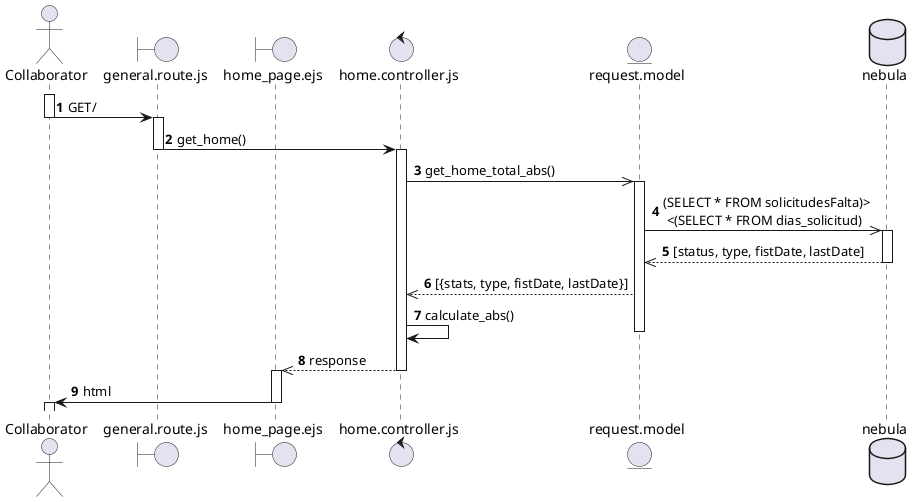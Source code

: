 @startuml Prueba
autonumber
actor Collaborator
boundary general.route.js as gRoutes
boundary home_page.ejs as homeView
control home.controller.js as homeController
entity request.model as absModel
database nebula as neb

activate Collaborator
Collaborator -> gRoutes : GET/
deactivate Collaborator

activate gRoutes
gRoutes -> homeController: get_home()
deactivate gRoutes

activate homeController
homeController ->> absModel: get_home_total_abs()

activate absModel
absModel ->> neb: (SELECT * FROM solicitudesFalta)>\n <(SELECT * FROM dias_solicitud)

activate neb
neb-->> absModel: [status, type, fistDate, lastDate]
deactivate neb

absModel -->> homeController: [{stats, type, fistDate, lastDate}]
homeController -> homeController: calculate_abs()
deactivate absModel

homeController -->> homeView: response

deactivate homeController



activate homeView
homeView -> Collaborator: html
deactivate homeView

activate Collaborator
deactivate Collaborator


@enduml